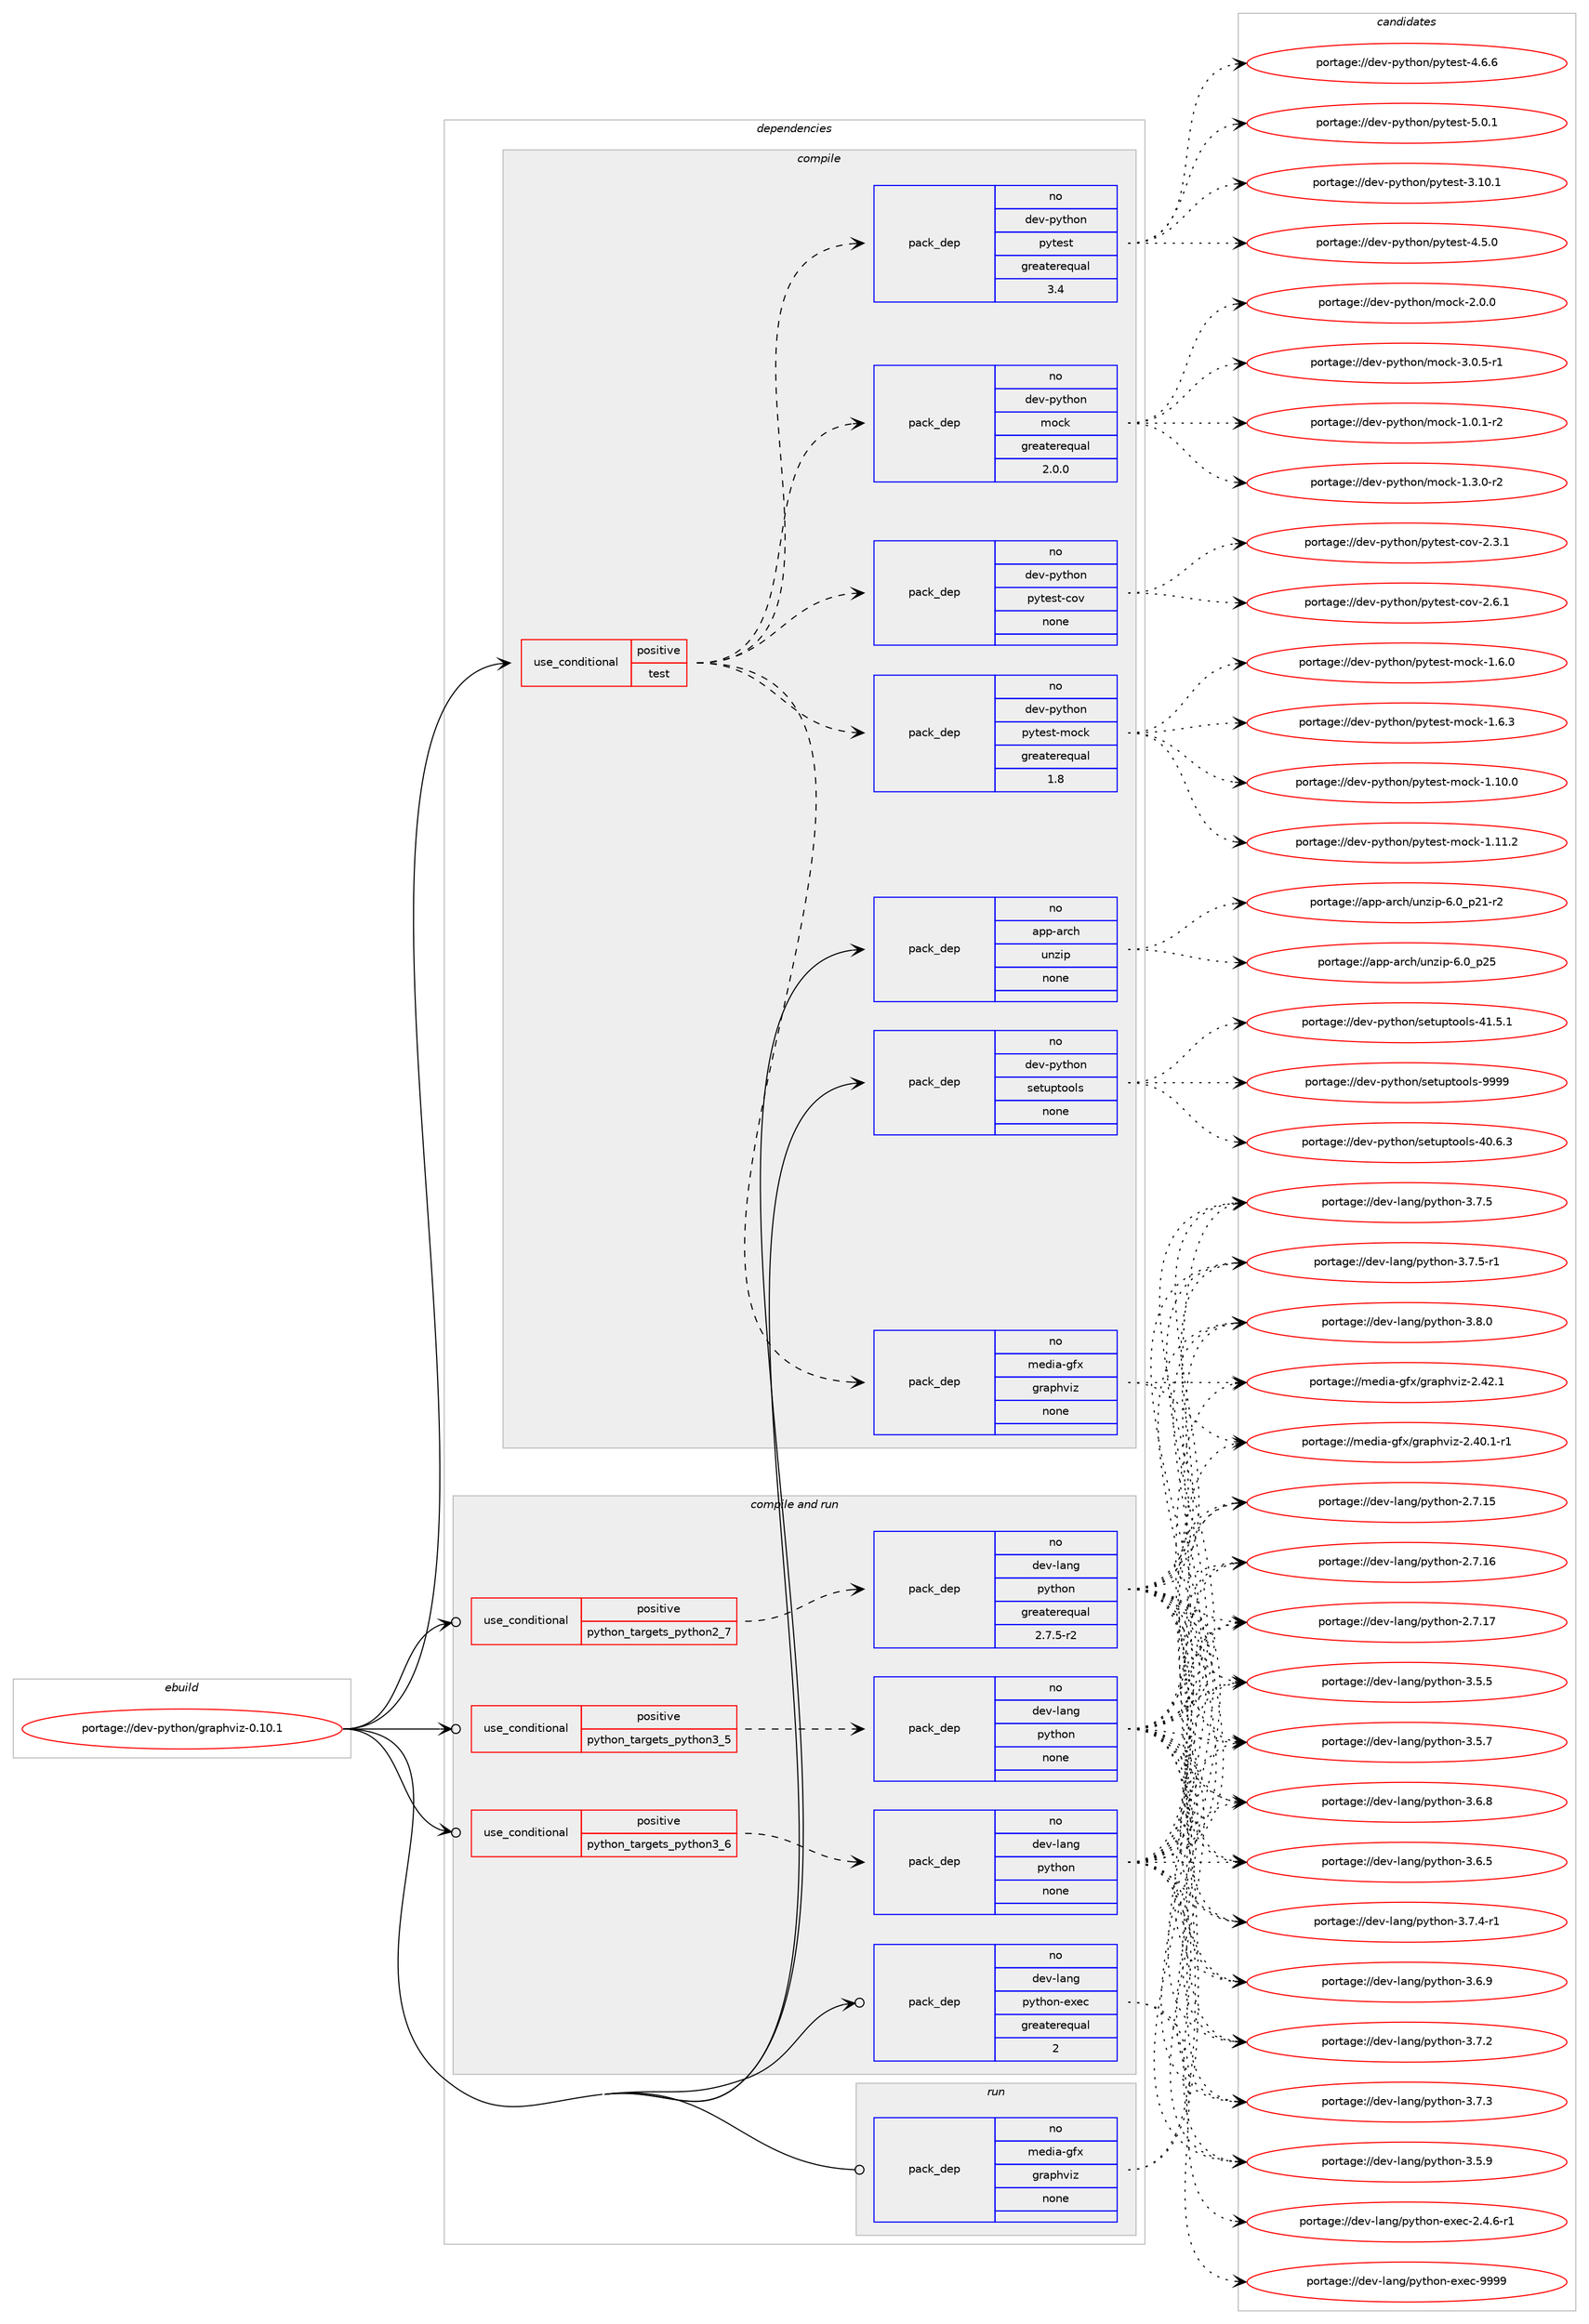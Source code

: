digraph prolog {

# *************
# Graph options
# *************

newrank=true;
concentrate=true;
compound=true;
graph [rankdir=LR,fontname=Helvetica,fontsize=10,ranksep=1.5];#, ranksep=2.5, nodesep=0.2];
edge  [arrowhead=vee];
node  [fontname=Helvetica,fontsize=10];

# **********
# The ebuild
# **********

subgraph cluster_leftcol {
color=gray;
rank=same;
label=<<i>ebuild</i>>;
id [label="portage://dev-python/graphviz-0.10.1", color=red, width=4, href="../dev-python/graphviz-0.10.1.svg"];
}

# ****************
# The dependencies
# ****************

subgraph cluster_midcol {
color=gray;
label=<<i>dependencies</i>>;
subgraph cluster_compile {
fillcolor="#eeeeee";
style=filled;
label=<<i>compile</i>>;
subgraph cond29443 {
dependency142229 [label=<<TABLE BORDER="0" CELLBORDER="1" CELLSPACING="0" CELLPADDING="4"><TR><TD ROWSPAN="3" CELLPADDING="10">use_conditional</TD></TR><TR><TD>positive</TD></TR><TR><TD>test</TD></TR></TABLE>>, shape=none, color=red];
subgraph pack109467 {
dependency142230 [label=<<TABLE BORDER="0" CELLBORDER="1" CELLSPACING="0" CELLPADDING="4" WIDTH="220"><TR><TD ROWSPAN="6" CELLPADDING="30">pack_dep</TD></TR><TR><TD WIDTH="110">no</TD></TR><TR><TD>media-gfx</TD></TR><TR><TD>graphviz</TD></TR><TR><TD>none</TD></TR><TR><TD></TD></TR></TABLE>>, shape=none, color=blue];
}
dependency142229:e -> dependency142230:w [weight=20,style="dashed",arrowhead="vee"];
subgraph pack109468 {
dependency142231 [label=<<TABLE BORDER="0" CELLBORDER="1" CELLSPACING="0" CELLPADDING="4" WIDTH="220"><TR><TD ROWSPAN="6" CELLPADDING="30">pack_dep</TD></TR><TR><TD WIDTH="110">no</TD></TR><TR><TD>dev-python</TD></TR><TR><TD>mock</TD></TR><TR><TD>greaterequal</TD></TR><TR><TD>2.0.0</TD></TR></TABLE>>, shape=none, color=blue];
}
dependency142229:e -> dependency142231:w [weight=20,style="dashed",arrowhead="vee"];
subgraph pack109469 {
dependency142232 [label=<<TABLE BORDER="0" CELLBORDER="1" CELLSPACING="0" CELLPADDING="4" WIDTH="220"><TR><TD ROWSPAN="6" CELLPADDING="30">pack_dep</TD></TR><TR><TD WIDTH="110">no</TD></TR><TR><TD>dev-python</TD></TR><TR><TD>pytest</TD></TR><TR><TD>greaterequal</TD></TR><TR><TD>3.4</TD></TR></TABLE>>, shape=none, color=blue];
}
dependency142229:e -> dependency142232:w [weight=20,style="dashed",arrowhead="vee"];
subgraph pack109470 {
dependency142233 [label=<<TABLE BORDER="0" CELLBORDER="1" CELLSPACING="0" CELLPADDING="4" WIDTH="220"><TR><TD ROWSPAN="6" CELLPADDING="30">pack_dep</TD></TR><TR><TD WIDTH="110">no</TD></TR><TR><TD>dev-python</TD></TR><TR><TD>pytest-mock</TD></TR><TR><TD>greaterequal</TD></TR><TR><TD>1.8</TD></TR></TABLE>>, shape=none, color=blue];
}
dependency142229:e -> dependency142233:w [weight=20,style="dashed",arrowhead="vee"];
subgraph pack109471 {
dependency142234 [label=<<TABLE BORDER="0" CELLBORDER="1" CELLSPACING="0" CELLPADDING="4" WIDTH="220"><TR><TD ROWSPAN="6" CELLPADDING="30">pack_dep</TD></TR><TR><TD WIDTH="110">no</TD></TR><TR><TD>dev-python</TD></TR><TR><TD>pytest-cov</TD></TR><TR><TD>none</TD></TR><TR><TD></TD></TR></TABLE>>, shape=none, color=blue];
}
dependency142229:e -> dependency142234:w [weight=20,style="dashed",arrowhead="vee"];
}
id:e -> dependency142229:w [weight=20,style="solid",arrowhead="vee"];
subgraph pack109472 {
dependency142235 [label=<<TABLE BORDER="0" CELLBORDER="1" CELLSPACING="0" CELLPADDING="4" WIDTH="220"><TR><TD ROWSPAN="6" CELLPADDING="30">pack_dep</TD></TR><TR><TD WIDTH="110">no</TD></TR><TR><TD>app-arch</TD></TR><TR><TD>unzip</TD></TR><TR><TD>none</TD></TR><TR><TD></TD></TR></TABLE>>, shape=none, color=blue];
}
id:e -> dependency142235:w [weight=20,style="solid",arrowhead="vee"];
subgraph pack109473 {
dependency142236 [label=<<TABLE BORDER="0" CELLBORDER="1" CELLSPACING="0" CELLPADDING="4" WIDTH="220"><TR><TD ROWSPAN="6" CELLPADDING="30">pack_dep</TD></TR><TR><TD WIDTH="110">no</TD></TR><TR><TD>dev-python</TD></TR><TR><TD>setuptools</TD></TR><TR><TD>none</TD></TR><TR><TD></TD></TR></TABLE>>, shape=none, color=blue];
}
id:e -> dependency142236:w [weight=20,style="solid",arrowhead="vee"];
}
subgraph cluster_compileandrun {
fillcolor="#eeeeee";
style=filled;
label=<<i>compile and run</i>>;
subgraph cond29444 {
dependency142237 [label=<<TABLE BORDER="0" CELLBORDER="1" CELLSPACING="0" CELLPADDING="4"><TR><TD ROWSPAN="3" CELLPADDING="10">use_conditional</TD></TR><TR><TD>positive</TD></TR><TR><TD>python_targets_python2_7</TD></TR></TABLE>>, shape=none, color=red];
subgraph pack109474 {
dependency142238 [label=<<TABLE BORDER="0" CELLBORDER="1" CELLSPACING="0" CELLPADDING="4" WIDTH="220"><TR><TD ROWSPAN="6" CELLPADDING="30">pack_dep</TD></TR><TR><TD WIDTH="110">no</TD></TR><TR><TD>dev-lang</TD></TR><TR><TD>python</TD></TR><TR><TD>greaterequal</TD></TR><TR><TD>2.7.5-r2</TD></TR></TABLE>>, shape=none, color=blue];
}
dependency142237:e -> dependency142238:w [weight=20,style="dashed",arrowhead="vee"];
}
id:e -> dependency142237:w [weight=20,style="solid",arrowhead="odotvee"];
subgraph cond29445 {
dependency142239 [label=<<TABLE BORDER="0" CELLBORDER="1" CELLSPACING="0" CELLPADDING="4"><TR><TD ROWSPAN="3" CELLPADDING="10">use_conditional</TD></TR><TR><TD>positive</TD></TR><TR><TD>python_targets_python3_5</TD></TR></TABLE>>, shape=none, color=red];
subgraph pack109475 {
dependency142240 [label=<<TABLE BORDER="0" CELLBORDER="1" CELLSPACING="0" CELLPADDING="4" WIDTH="220"><TR><TD ROWSPAN="6" CELLPADDING="30">pack_dep</TD></TR><TR><TD WIDTH="110">no</TD></TR><TR><TD>dev-lang</TD></TR><TR><TD>python</TD></TR><TR><TD>none</TD></TR><TR><TD></TD></TR></TABLE>>, shape=none, color=blue];
}
dependency142239:e -> dependency142240:w [weight=20,style="dashed",arrowhead="vee"];
}
id:e -> dependency142239:w [weight=20,style="solid",arrowhead="odotvee"];
subgraph cond29446 {
dependency142241 [label=<<TABLE BORDER="0" CELLBORDER="1" CELLSPACING="0" CELLPADDING="4"><TR><TD ROWSPAN="3" CELLPADDING="10">use_conditional</TD></TR><TR><TD>positive</TD></TR><TR><TD>python_targets_python3_6</TD></TR></TABLE>>, shape=none, color=red];
subgraph pack109476 {
dependency142242 [label=<<TABLE BORDER="0" CELLBORDER="1" CELLSPACING="0" CELLPADDING="4" WIDTH="220"><TR><TD ROWSPAN="6" CELLPADDING="30">pack_dep</TD></TR><TR><TD WIDTH="110">no</TD></TR><TR><TD>dev-lang</TD></TR><TR><TD>python</TD></TR><TR><TD>none</TD></TR><TR><TD></TD></TR></TABLE>>, shape=none, color=blue];
}
dependency142241:e -> dependency142242:w [weight=20,style="dashed",arrowhead="vee"];
}
id:e -> dependency142241:w [weight=20,style="solid",arrowhead="odotvee"];
subgraph pack109477 {
dependency142243 [label=<<TABLE BORDER="0" CELLBORDER="1" CELLSPACING="0" CELLPADDING="4" WIDTH="220"><TR><TD ROWSPAN="6" CELLPADDING="30">pack_dep</TD></TR><TR><TD WIDTH="110">no</TD></TR><TR><TD>dev-lang</TD></TR><TR><TD>python-exec</TD></TR><TR><TD>greaterequal</TD></TR><TR><TD>2</TD></TR></TABLE>>, shape=none, color=blue];
}
id:e -> dependency142243:w [weight=20,style="solid",arrowhead="odotvee"];
}
subgraph cluster_run {
fillcolor="#eeeeee";
style=filled;
label=<<i>run</i>>;
subgraph pack109478 {
dependency142244 [label=<<TABLE BORDER="0" CELLBORDER="1" CELLSPACING="0" CELLPADDING="4" WIDTH="220"><TR><TD ROWSPAN="6" CELLPADDING="30">pack_dep</TD></TR><TR><TD WIDTH="110">no</TD></TR><TR><TD>media-gfx</TD></TR><TR><TD>graphviz</TD></TR><TR><TD>none</TD></TR><TR><TD></TD></TR></TABLE>>, shape=none, color=blue];
}
id:e -> dependency142244:w [weight=20,style="solid",arrowhead="odot"];
}
}

# **************
# The candidates
# **************

subgraph cluster_choices {
rank=same;
color=gray;
label=<<i>candidates</i>>;

subgraph choice109467 {
color=black;
nodesep=1;
choiceportage10910110010597451031021204710311497112104118105122455046524846494511449 [label="portage://media-gfx/graphviz-2.40.1-r1", color=red, width=4,href="../media-gfx/graphviz-2.40.1-r1.svg"];
choiceportage1091011001059745103102120471031149711210411810512245504652504649 [label="portage://media-gfx/graphviz-2.42.1", color=red, width=4,href="../media-gfx/graphviz-2.42.1.svg"];
dependency142230:e -> choiceportage10910110010597451031021204710311497112104118105122455046524846494511449:w [style=dotted,weight="100"];
dependency142230:e -> choiceportage1091011001059745103102120471031149711210411810512245504652504649:w [style=dotted,weight="100"];
}
subgraph choice109468 {
color=black;
nodesep=1;
choiceportage1001011184511212111610411111047109111991074549464846494511450 [label="portage://dev-python/mock-1.0.1-r2", color=red, width=4,href="../dev-python/mock-1.0.1-r2.svg"];
choiceportage1001011184511212111610411111047109111991074549465146484511450 [label="portage://dev-python/mock-1.3.0-r2", color=red, width=4,href="../dev-python/mock-1.3.0-r2.svg"];
choiceportage100101118451121211161041111104710911199107455046484648 [label="portage://dev-python/mock-2.0.0", color=red, width=4,href="../dev-python/mock-2.0.0.svg"];
choiceportage1001011184511212111610411111047109111991074551464846534511449 [label="portage://dev-python/mock-3.0.5-r1", color=red, width=4,href="../dev-python/mock-3.0.5-r1.svg"];
dependency142231:e -> choiceportage1001011184511212111610411111047109111991074549464846494511450:w [style=dotted,weight="100"];
dependency142231:e -> choiceportage1001011184511212111610411111047109111991074549465146484511450:w [style=dotted,weight="100"];
dependency142231:e -> choiceportage100101118451121211161041111104710911199107455046484648:w [style=dotted,weight="100"];
dependency142231:e -> choiceportage1001011184511212111610411111047109111991074551464846534511449:w [style=dotted,weight="100"];
}
subgraph choice109469 {
color=black;
nodesep=1;
choiceportage100101118451121211161041111104711212111610111511645514649484649 [label="portage://dev-python/pytest-3.10.1", color=red, width=4,href="../dev-python/pytest-3.10.1.svg"];
choiceportage1001011184511212111610411111047112121116101115116455246534648 [label="portage://dev-python/pytest-4.5.0", color=red, width=4,href="../dev-python/pytest-4.5.0.svg"];
choiceportage1001011184511212111610411111047112121116101115116455246544654 [label="portage://dev-python/pytest-4.6.6", color=red, width=4,href="../dev-python/pytest-4.6.6.svg"];
choiceportage1001011184511212111610411111047112121116101115116455346484649 [label="portage://dev-python/pytest-5.0.1", color=red, width=4,href="../dev-python/pytest-5.0.1.svg"];
dependency142232:e -> choiceportage100101118451121211161041111104711212111610111511645514649484649:w [style=dotted,weight="100"];
dependency142232:e -> choiceportage1001011184511212111610411111047112121116101115116455246534648:w [style=dotted,weight="100"];
dependency142232:e -> choiceportage1001011184511212111610411111047112121116101115116455246544654:w [style=dotted,weight="100"];
dependency142232:e -> choiceportage1001011184511212111610411111047112121116101115116455346484649:w [style=dotted,weight="100"];
}
subgraph choice109470 {
color=black;
nodesep=1;
choiceportage1001011184511212111610411111047112121116101115116451091119910745494649484648 [label="portage://dev-python/pytest-mock-1.10.0", color=red, width=4,href="../dev-python/pytest-mock-1.10.0.svg"];
choiceportage1001011184511212111610411111047112121116101115116451091119910745494649494650 [label="portage://dev-python/pytest-mock-1.11.2", color=red, width=4,href="../dev-python/pytest-mock-1.11.2.svg"];
choiceportage10010111845112121116104111110471121211161011151164510911199107454946544648 [label="portage://dev-python/pytest-mock-1.6.0", color=red, width=4,href="../dev-python/pytest-mock-1.6.0.svg"];
choiceportage10010111845112121116104111110471121211161011151164510911199107454946544651 [label="portage://dev-python/pytest-mock-1.6.3", color=red, width=4,href="../dev-python/pytest-mock-1.6.3.svg"];
dependency142233:e -> choiceportage1001011184511212111610411111047112121116101115116451091119910745494649484648:w [style=dotted,weight="100"];
dependency142233:e -> choiceportage1001011184511212111610411111047112121116101115116451091119910745494649494650:w [style=dotted,weight="100"];
dependency142233:e -> choiceportage10010111845112121116104111110471121211161011151164510911199107454946544648:w [style=dotted,weight="100"];
dependency142233:e -> choiceportage10010111845112121116104111110471121211161011151164510911199107454946544651:w [style=dotted,weight="100"];
}
subgraph choice109471 {
color=black;
nodesep=1;
choiceportage10010111845112121116104111110471121211161011151164599111118455046514649 [label="portage://dev-python/pytest-cov-2.3.1", color=red, width=4,href="../dev-python/pytest-cov-2.3.1.svg"];
choiceportage10010111845112121116104111110471121211161011151164599111118455046544649 [label="portage://dev-python/pytest-cov-2.6.1", color=red, width=4,href="../dev-python/pytest-cov-2.6.1.svg"];
dependency142234:e -> choiceportage10010111845112121116104111110471121211161011151164599111118455046514649:w [style=dotted,weight="100"];
dependency142234:e -> choiceportage10010111845112121116104111110471121211161011151164599111118455046544649:w [style=dotted,weight="100"];
}
subgraph choice109472 {
color=black;
nodesep=1;
choiceportage9711211245971149910447117110122105112455446489511250494511450 [label="portage://app-arch/unzip-6.0_p21-r2", color=red, width=4,href="../app-arch/unzip-6.0_p21-r2.svg"];
choiceportage971121124597114991044711711012210511245544648951125053 [label="portage://app-arch/unzip-6.0_p25", color=red, width=4,href="../app-arch/unzip-6.0_p25.svg"];
dependency142235:e -> choiceportage9711211245971149910447117110122105112455446489511250494511450:w [style=dotted,weight="100"];
dependency142235:e -> choiceportage971121124597114991044711711012210511245544648951125053:w [style=dotted,weight="100"];
}
subgraph choice109473 {
color=black;
nodesep=1;
choiceportage100101118451121211161041111104711510111611711211611111110811545524846544651 [label="portage://dev-python/setuptools-40.6.3", color=red, width=4,href="../dev-python/setuptools-40.6.3.svg"];
choiceportage100101118451121211161041111104711510111611711211611111110811545524946534649 [label="portage://dev-python/setuptools-41.5.1", color=red, width=4,href="../dev-python/setuptools-41.5.1.svg"];
choiceportage10010111845112121116104111110471151011161171121161111111081154557575757 [label="portage://dev-python/setuptools-9999", color=red, width=4,href="../dev-python/setuptools-9999.svg"];
dependency142236:e -> choiceportage100101118451121211161041111104711510111611711211611111110811545524846544651:w [style=dotted,weight="100"];
dependency142236:e -> choiceportage100101118451121211161041111104711510111611711211611111110811545524946534649:w [style=dotted,weight="100"];
dependency142236:e -> choiceportage10010111845112121116104111110471151011161171121161111111081154557575757:w [style=dotted,weight="100"];
}
subgraph choice109474 {
color=black;
nodesep=1;
choiceportage10010111845108971101034711212111610411111045504655464953 [label="portage://dev-lang/python-2.7.15", color=red, width=4,href="../dev-lang/python-2.7.15.svg"];
choiceportage10010111845108971101034711212111610411111045504655464954 [label="portage://dev-lang/python-2.7.16", color=red, width=4,href="../dev-lang/python-2.7.16.svg"];
choiceportage10010111845108971101034711212111610411111045504655464955 [label="portage://dev-lang/python-2.7.17", color=red, width=4,href="../dev-lang/python-2.7.17.svg"];
choiceportage100101118451089711010347112121116104111110455146534653 [label="portage://dev-lang/python-3.5.5", color=red, width=4,href="../dev-lang/python-3.5.5.svg"];
choiceportage100101118451089711010347112121116104111110455146534655 [label="portage://dev-lang/python-3.5.7", color=red, width=4,href="../dev-lang/python-3.5.7.svg"];
choiceportage100101118451089711010347112121116104111110455146534657 [label="portage://dev-lang/python-3.5.9", color=red, width=4,href="../dev-lang/python-3.5.9.svg"];
choiceportage100101118451089711010347112121116104111110455146544653 [label="portage://dev-lang/python-3.6.5", color=red, width=4,href="../dev-lang/python-3.6.5.svg"];
choiceportage100101118451089711010347112121116104111110455146544656 [label="portage://dev-lang/python-3.6.8", color=red, width=4,href="../dev-lang/python-3.6.8.svg"];
choiceportage100101118451089711010347112121116104111110455146544657 [label="portage://dev-lang/python-3.6.9", color=red, width=4,href="../dev-lang/python-3.6.9.svg"];
choiceportage100101118451089711010347112121116104111110455146554650 [label="portage://dev-lang/python-3.7.2", color=red, width=4,href="../dev-lang/python-3.7.2.svg"];
choiceportage100101118451089711010347112121116104111110455146554651 [label="portage://dev-lang/python-3.7.3", color=red, width=4,href="../dev-lang/python-3.7.3.svg"];
choiceportage1001011184510897110103471121211161041111104551465546524511449 [label="portage://dev-lang/python-3.7.4-r1", color=red, width=4,href="../dev-lang/python-3.7.4-r1.svg"];
choiceportage100101118451089711010347112121116104111110455146554653 [label="portage://dev-lang/python-3.7.5", color=red, width=4,href="../dev-lang/python-3.7.5.svg"];
choiceportage1001011184510897110103471121211161041111104551465546534511449 [label="portage://dev-lang/python-3.7.5-r1", color=red, width=4,href="../dev-lang/python-3.7.5-r1.svg"];
choiceportage100101118451089711010347112121116104111110455146564648 [label="portage://dev-lang/python-3.8.0", color=red, width=4,href="../dev-lang/python-3.8.0.svg"];
dependency142238:e -> choiceportage10010111845108971101034711212111610411111045504655464953:w [style=dotted,weight="100"];
dependency142238:e -> choiceportage10010111845108971101034711212111610411111045504655464954:w [style=dotted,weight="100"];
dependency142238:e -> choiceportage10010111845108971101034711212111610411111045504655464955:w [style=dotted,weight="100"];
dependency142238:e -> choiceportage100101118451089711010347112121116104111110455146534653:w [style=dotted,weight="100"];
dependency142238:e -> choiceportage100101118451089711010347112121116104111110455146534655:w [style=dotted,weight="100"];
dependency142238:e -> choiceportage100101118451089711010347112121116104111110455146534657:w [style=dotted,weight="100"];
dependency142238:e -> choiceportage100101118451089711010347112121116104111110455146544653:w [style=dotted,weight="100"];
dependency142238:e -> choiceportage100101118451089711010347112121116104111110455146544656:w [style=dotted,weight="100"];
dependency142238:e -> choiceportage100101118451089711010347112121116104111110455146544657:w [style=dotted,weight="100"];
dependency142238:e -> choiceportage100101118451089711010347112121116104111110455146554650:w [style=dotted,weight="100"];
dependency142238:e -> choiceportage100101118451089711010347112121116104111110455146554651:w [style=dotted,weight="100"];
dependency142238:e -> choiceportage1001011184510897110103471121211161041111104551465546524511449:w [style=dotted,weight="100"];
dependency142238:e -> choiceportage100101118451089711010347112121116104111110455146554653:w [style=dotted,weight="100"];
dependency142238:e -> choiceportage1001011184510897110103471121211161041111104551465546534511449:w [style=dotted,weight="100"];
dependency142238:e -> choiceportage100101118451089711010347112121116104111110455146564648:w [style=dotted,weight="100"];
}
subgraph choice109475 {
color=black;
nodesep=1;
choiceportage10010111845108971101034711212111610411111045504655464953 [label="portage://dev-lang/python-2.7.15", color=red, width=4,href="../dev-lang/python-2.7.15.svg"];
choiceportage10010111845108971101034711212111610411111045504655464954 [label="portage://dev-lang/python-2.7.16", color=red, width=4,href="../dev-lang/python-2.7.16.svg"];
choiceportage10010111845108971101034711212111610411111045504655464955 [label="portage://dev-lang/python-2.7.17", color=red, width=4,href="../dev-lang/python-2.7.17.svg"];
choiceportage100101118451089711010347112121116104111110455146534653 [label="portage://dev-lang/python-3.5.5", color=red, width=4,href="../dev-lang/python-3.5.5.svg"];
choiceportage100101118451089711010347112121116104111110455146534655 [label="portage://dev-lang/python-3.5.7", color=red, width=4,href="../dev-lang/python-3.5.7.svg"];
choiceportage100101118451089711010347112121116104111110455146534657 [label="portage://dev-lang/python-3.5.9", color=red, width=4,href="../dev-lang/python-3.5.9.svg"];
choiceportage100101118451089711010347112121116104111110455146544653 [label="portage://dev-lang/python-3.6.5", color=red, width=4,href="../dev-lang/python-3.6.5.svg"];
choiceportage100101118451089711010347112121116104111110455146544656 [label="portage://dev-lang/python-3.6.8", color=red, width=4,href="../dev-lang/python-3.6.8.svg"];
choiceportage100101118451089711010347112121116104111110455146544657 [label="portage://dev-lang/python-3.6.9", color=red, width=4,href="../dev-lang/python-3.6.9.svg"];
choiceportage100101118451089711010347112121116104111110455146554650 [label="portage://dev-lang/python-3.7.2", color=red, width=4,href="../dev-lang/python-3.7.2.svg"];
choiceportage100101118451089711010347112121116104111110455146554651 [label="portage://dev-lang/python-3.7.3", color=red, width=4,href="../dev-lang/python-3.7.3.svg"];
choiceportage1001011184510897110103471121211161041111104551465546524511449 [label="portage://dev-lang/python-3.7.4-r1", color=red, width=4,href="../dev-lang/python-3.7.4-r1.svg"];
choiceportage100101118451089711010347112121116104111110455146554653 [label="portage://dev-lang/python-3.7.5", color=red, width=4,href="../dev-lang/python-3.7.5.svg"];
choiceportage1001011184510897110103471121211161041111104551465546534511449 [label="portage://dev-lang/python-3.7.5-r1", color=red, width=4,href="../dev-lang/python-3.7.5-r1.svg"];
choiceportage100101118451089711010347112121116104111110455146564648 [label="portage://dev-lang/python-3.8.0", color=red, width=4,href="../dev-lang/python-3.8.0.svg"];
dependency142240:e -> choiceportage10010111845108971101034711212111610411111045504655464953:w [style=dotted,weight="100"];
dependency142240:e -> choiceportage10010111845108971101034711212111610411111045504655464954:w [style=dotted,weight="100"];
dependency142240:e -> choiceportage10010111845108971101034711212111610411111045504655464955:w [style=dotted,weight="100"];
dependency142240:e -> choiceportage100101118451089711010347112121116104111110455146534653:w [style=dotted,weight="100"];
dependency142240:e -> choiceportage100101118451089711010347112121116104111110455146534655:w [style=dotted,weight="100"];
dependency142240:e -> choiceportage100101118451089711010347112121116104111110455146534657:w [style=dotted,weight="100"];
dependency142240:e -> choiceportage100101118451089711010347112121116104111110455146544653:w [style=dotted,weight="100"];
dependency142240:e -> choiceportage100101118451089711010347112121116104111110455146544656:w [style=dotted,weight="100"];
dependency142240:e -> choiceportage100101118451089711010347112121116104111110455146544657:w [style=dotted,weight="100"];
dependency142240:e -> choiceportage100101118451089711010347112121116104111110455146554650:w [style=dotted,weight="100"];
dependency142240:e -> choiceportage100101118451089711010347112121116104111110455146554651:w [style=dotted,weight="100"];
dependency142240:e -> choiceportage1001011184510897110103471121211161041111104551465546524511449:w [style=dotted,weight="100"];
dependency142240:e -> choiceportage100101118451089711010347112121116104111110455146554653:w [style=dotted,weight="100"];
dependency142240:e -> choiceportage1001011184510897110103471121211161041111104551465546534511449:w [style=dotted,weight="100"];
dependency142240:e -> choiceportage100101118451089711010347112121116104111110455146564648:w [style=dotted,weight="100"];
}
subgraph choice109476 {
color=black;
nodesep=1;
choiceportage10010111845108971101034711212111610411111045504655464953 [label="portage://dev-lang/python-2.7.15", color=red, width=4,href="../dev-lang/python-2.7.15.svg"];
choiceportage10010111845108971101034711212111610411111045504655464954 [label="portage://dev-lang/python-2.7.16", color=red, width=4,href="../dev-lang/python-2.7.16.svg"];
choiceportage10010111845108971101034711212111610411111045504655464955 [label="portage://dev-lang/python-2.7.17", color=red, width=4,href="../dev-lang/python-2.7.17.svg"];
choiceportage100101118451089711010347112121116104111110455146534653 [label="portage://dev-lang/python-3.5.5", color=red, width=4,href="../dev-lang/python-3.5.5.svg"];
choiceportage100101118451089711010347112121116104111110455146534655 [label="portage://dev-lang/python-3.5.7", color=red, width=4,href="../dev-lang/python-3.5.7.svg"];
choiceportage100101118451089711010347112121116104111110455146534657 [label="portage://dev-lang/python-3.5.9", color=red, width=4,href="../dev-lang/python-3.5.9.svg"];
choiceportage100101118451089711010347112121116104111110455146544653 [label="portage://dev-lang/python-3.6.5", color=red, width=4,href="../dev-lang/python-3.6.5.svg"];
choiceportage100101118451089711010347112121116104111110455146544656 [label="portage://dev-lang/python-3.6.8", color=red, width=4,href="../dev-lang/python-3.6.8.svg"];
choiceportage100101118451089711010347112121116104111110455146544657 [label="portage://dev-lang/python-3.6.9", color=red, width=4,href="../dev-lang/python-3.6.9.svg"];
choiceportage100101118451089711010347112121116104111110455146554650 [label="portage://dev-lang/python-3.7.2", color=red, width=4,href="../dev-lang/python-3.7.2.svg"];
choiceportage100101118451089711010347112121116104111110455146554651 [label="portage://dev-lang/python-3.7.3", color=red, width=4,href="../dev-lang/python-3.7.3.svg"];
choiceportage1001011184510897110103471121211161041111104551465546524511449 [label="portage://dev-lang/python-3.7.4-r1", color=red, width=4,href="../dev-lang/python-3.7.4-r1.svg"];
choiceportage100101118451089711010347112121116104111110455146554653 [label="portage://dev-lang/python-3.7.5", color=red, width=4,href="../dev-lang/python-3.7.5.svg"];
choiceportage1001011184510897110103471121211161041111104551465546534511449 [label="portage://dev-lang/python-3.7.5-r1", color=red, width=4,href="../dev-lang/python-3.7.5-r1.svg"];
choiceportage100101118451089711010347112121116104111110455146564648 [label="portage://dev-lang/python-3.8.0", color=red, width=4,href="../dev-lang/python-3.8.0.svg"];
dependency142242:e -> choiceportage10010111845108971101034711212111610411111045504655464953:w [style=dotted,weight="100"];
dependency142242:e -> choiceportage10010111845108971101034711212111610411111045504655464954:w [style=dotted,weight="100"];
dependency142242:e -> choiceportage10010111845108971101034711212111610411111045504655464955:w [style=dotted,weight="100"];
dependency142242:e -> choiceportage100101118451089711010347112121116104111110455146534653:w [style=dotted,weight="100"];
dependency142242:e -> choiceportage100101118451089711010347112121116104111110455146534655:w [style=dotted,weight="100"];
dependency142242:e -> choiceportage100101118451089711010347112121116104111110455146534657:w [style=dotted,weight="100"];
dependency142242:e -> choiceportage100101118451089711010347112121116104111110455146544653:w [style=dotted,weight="100"];
dependency142242:e -> choiceportage100101118451089711010347112121116104111110455146544656:w [style=dotted,weight="100"];
dependency142242:e -> choiceportage100101118451089711010347112121116104111110455146544657:w [style=dotted,weight="100"];
dependency142242:e -> choiceportage100101118451089711010347112121116104111110455146554650:w [style=dotted,weight="100"];
dependency142242:e -> choiceportage100101118451089711010347112121116104111110455146554651:w [style=dotted,weight="100"];
dependency142242:e -> choiceportage1001011184510897110103471121211161041111104551465546524511449:w [style=dotted,weight="100"];
dependency142242:e -> choiceportage100101118451089711010347112121116104111110455146554653:w [style=dotted,weight="100"];
dependency142242:e -> choiceportage1001011184510897110103471121211161041111104551465546534511449:w [style=dotted,weight="100"];
dependency142242:e -> choiceportage100101118451089711010347112121116104111110455146564648:w [style=dotted,weight="100"];
}
subgraph choice109477 {
color=black;
nodesep=1;
choiceportage10010111845108971101034711212111610411111045101120101994550465246544511449 [label="portage://dev-lang/python-exec-2.4.6-r1", color=red, width=4,href="../dev-lang/python-exec-2.4.6-r1.svg"];
choiceportage10010111845108971101034711212111610411111045101120101994557575757 [label="portage://dev-lang/python-exec-9999", color=red, width=4,href="../dev-lang/python-exec-9999.svg"];
dependency142243:e -> choiceportage10010111845108971101034711212111610411111045101120101994550465246544511449:w [style=dotted,weight="100"];
dependency142243:e -> choiceportage10010111845108971101034711212111610411111045101120101994557575757:w [style=dotted,weight="100"];
}
subgraph choice109478 {
color=black;
nodesep=1;
choiceportage10910110010597451031021204710311497112104118105122455046524846494511449 [label="portage://media-gfx/graphviz-2.40.1-r1", color=red, width=4,href="../media-gfx/graphviz-2.40.1-r1.svg"];
choiceportage1091011001059745103102120471031149711210411810512245504652504649 [label="portage://media-gfx/graphviz-2.42.1", color=red, width=4,href="../media-gfx/graphviz-2.42.1.svg"];
dependency142244:e -> choiceportage10910110010597451031021204710311497112104118105122455046524846494511449:w [style=dotted,weight="100"];
dependency142244:e -> choiceportage1091011001059745103102120471031149711210411810512245504652504649:w [style=dotted,weight="100"];
}
}

}
